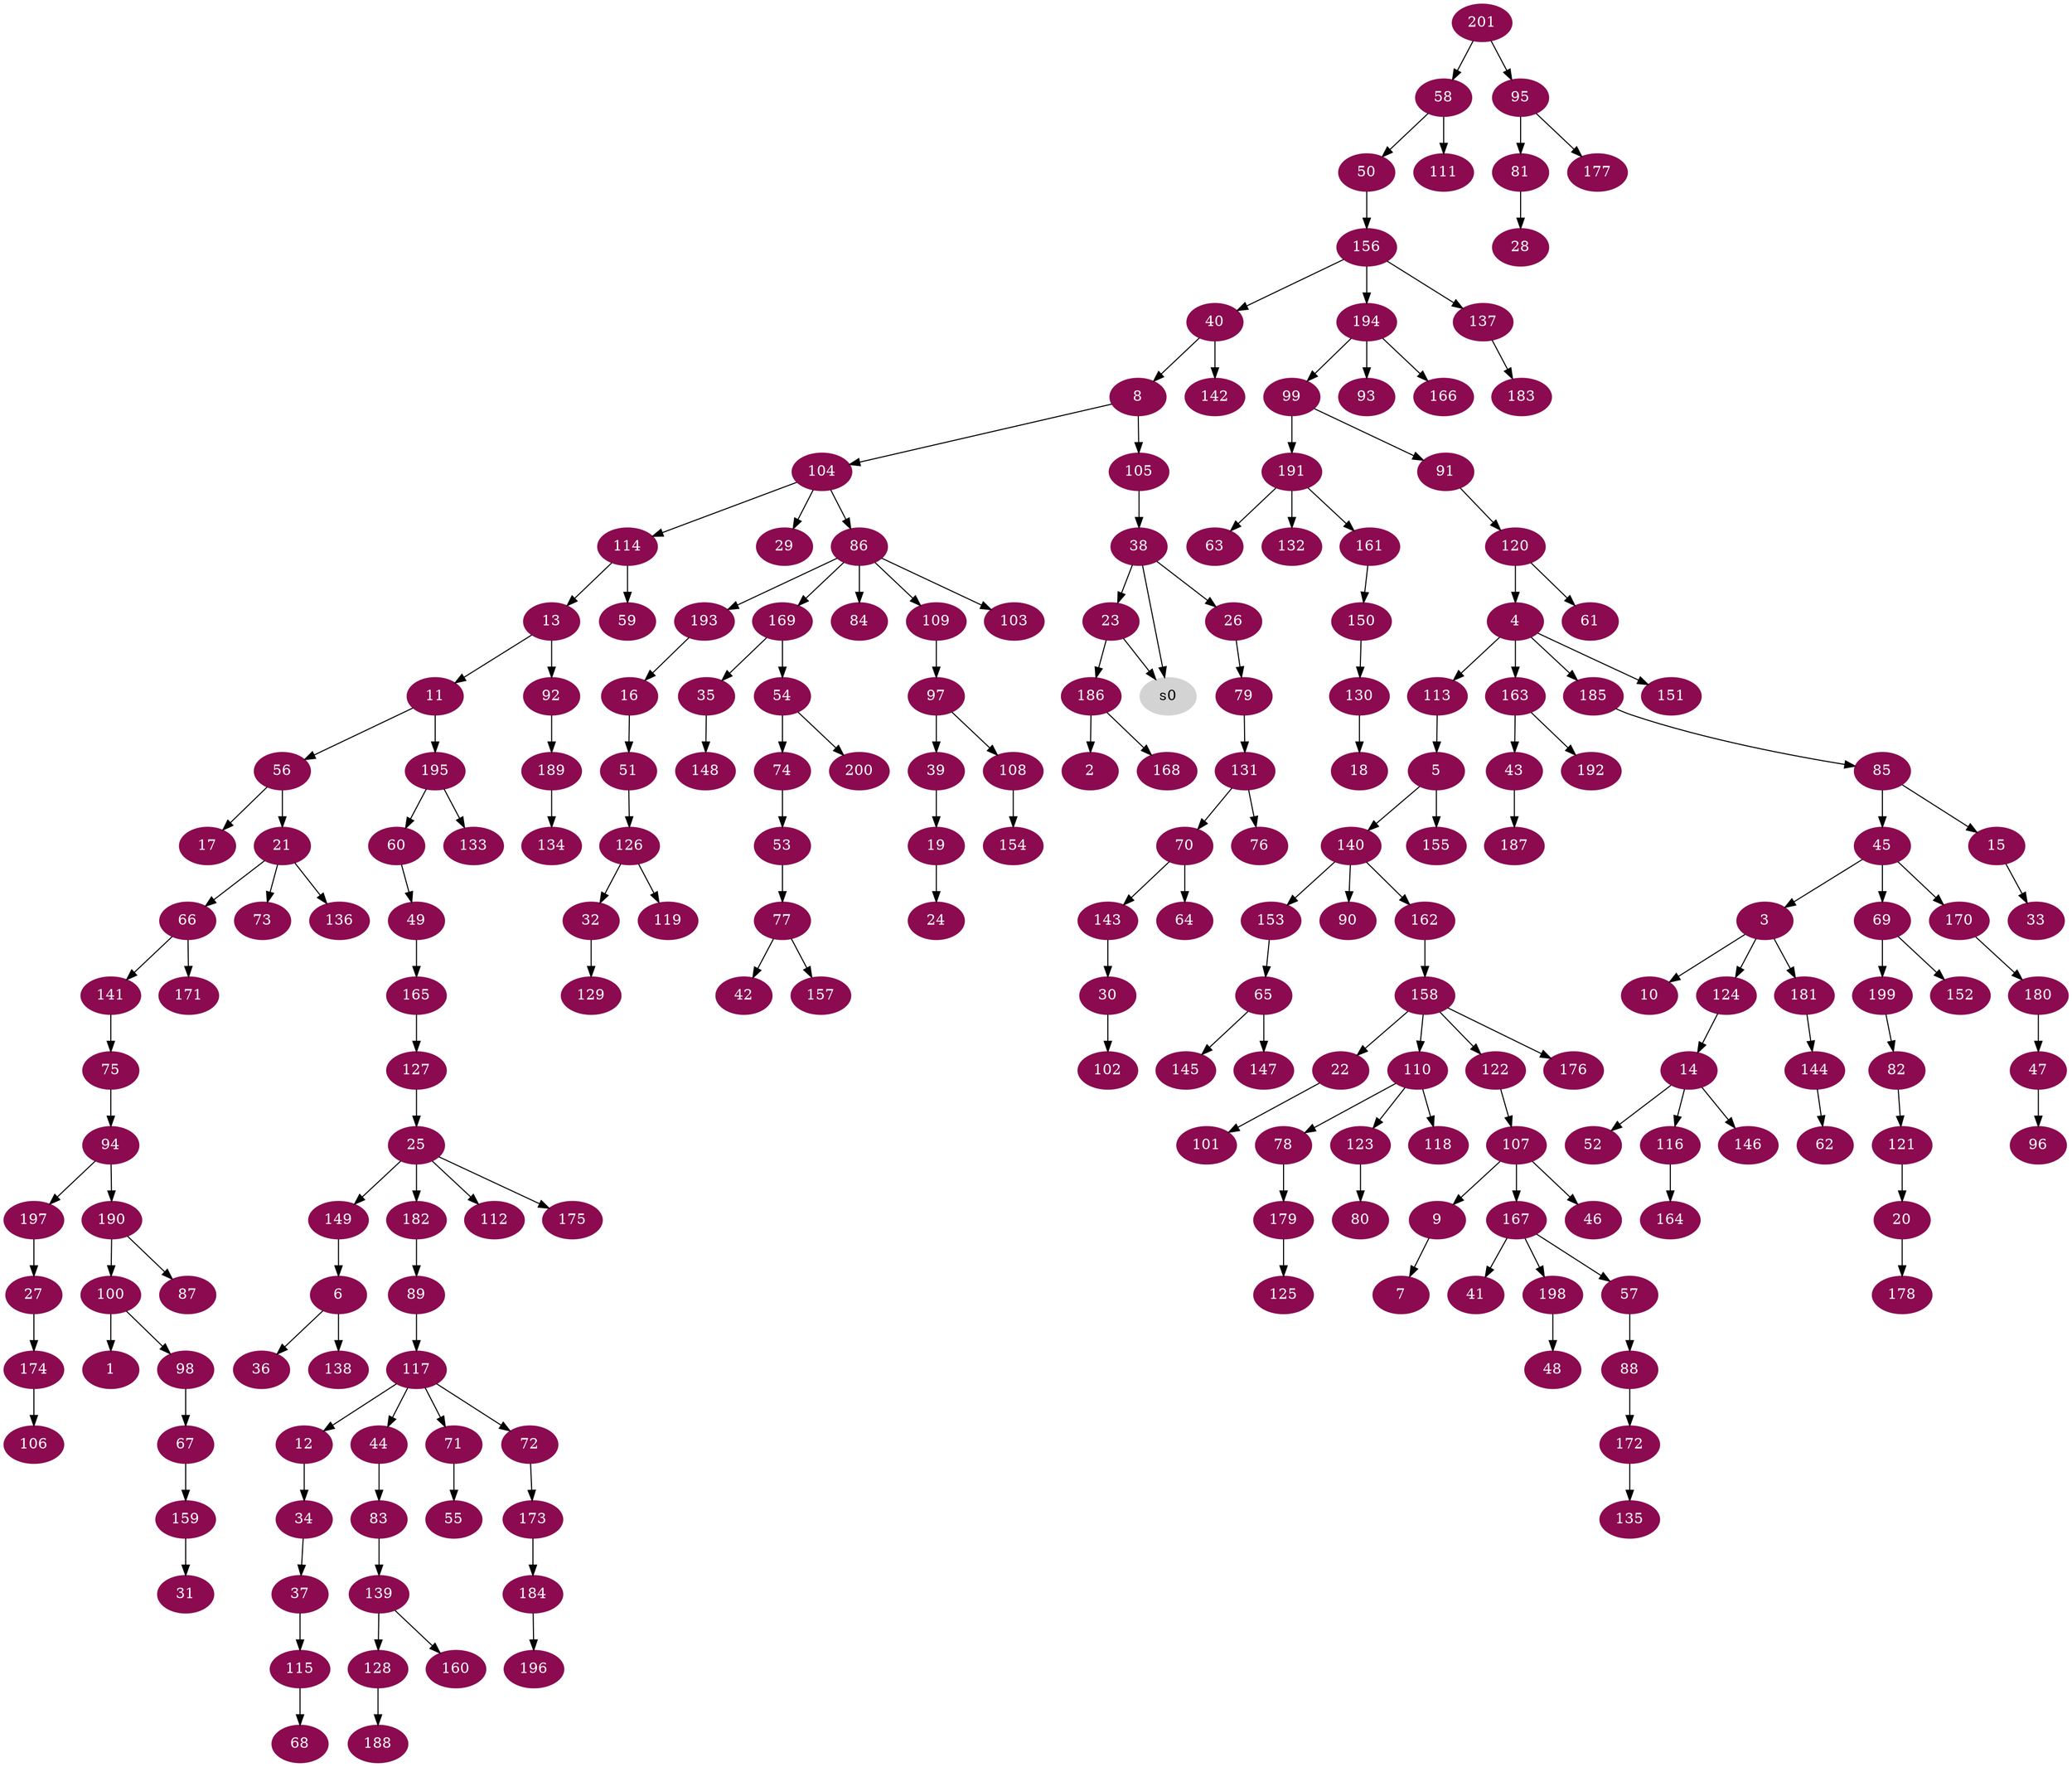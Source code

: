 digraph G {
node [color=deeppink4, style=filled, fontcolor=white];
100 -> 1;
186 -> 2;
45 -> 3;
120 -> 4;
113 -> 5;
149 -> 6;
9 -> 7;
40 -> 8;
107 -> 9;
3 -> 10;
13 -> 11;
117 -> 12;
114 -> 13;
124 -> 14;
85 -> 15;
193 -> 16;
56 -> 17;
130 -> 18;
39 -> 19;
121 -> 20;
56 -> 21;
158 -> 22;
38 -> 23;
19 -> 24;
127 -> 25;
38 -> 26;
197 -> 27;
81 -> 28;
104 -> 29;
143 -> 30;
159 -> 31;
126 -> 32;
15 -> 33;
12 -> 34;
169 -> 35;
6 -> 36;
34 -> 37;
105 -> 38;
97 -> 39;
156 -> 40;
167 -> 41;
77 -> 42;
163 -> 43;
117 -> 44;
85 -> 45;
107 -> 46;
180 -> 47;
198 -> 48;
60 -> 49;
58 -> 50;
16 -> 51;
14 -> 52;
74 -> 53;
169 -> 54;
71 -> 55;
11 -> 56;
167 -> 57;
201 -> 58;
114 -> 59;
195 -> 60;
120 -> 61;
144 -> 62;
191 -> 63;
70 -> 64;
153 -> 65;
21 -> 66;
98 -> 67;
115 -> 68;
45 -> 69;
131 -> 70;
117 -> 71;
117 -> 72;
21 -> 73;
54 -> 74;
141 -> 75;
131 -> 76;
53 -> 77;
110 -> 78;
26 -> 79;
123 -> 80;
95 -> 81;
199 -> 82;
44 -> 83;
86 -> 84;
185 -> 85;
104 -> 86;
190 -> 87;
57 -> 88;
182 -> 89;
140 -> 90;
99 -> 91;
13 -> 92;
194 -> 93;
75 -> 94;
201 -> 95;
47 -> 96;
109 -> 97;
100 -> 98;
194 -> 99;
190 -> 100;
22 -> 101;
30 -> 102;
86 -> 103;
8 -> 104;
8 -> 105;
174 -> 106;
122 -> 107;
97 -> 108;
86 -> 109;
158 -> 110;
58 -> 111;
25 -> 112;
4 -> 113;
104 -> 114;
37 -> 115;
14 -> 116;
89 -> 117;
110 -> 118;
126 -> 119;
91 -> 120;
82 -> 121;
158 -> 122;
110 -> 123;
3 -> 124;
179 -> 125;
51 -> 126;
165 -> 127;
139 -> 128;
32 -> 129;
150 -> 130;
79 -> 131;
191 -> 132;
195 -> 133;
189 -> 134;
172 -> 135;
21 -> 136;
156 -> 137;
6 -> 138;
83 -> 139;
5 -> 140;
66 -> 141;
40 -> 142;
70 -> 143;
181 -> 144;
65 -> 145;
14 -> 146;
65 -> 147;
35 -> 148;
25 -> 149;
161 -> 150;
4 -> 151;
69 -> 152;
140 -> 153;
108 -> 154;
5 -> 155;
50 -> 156;
77 -> 157;
162 -> 158;
67 -> 159;
139 -> 160;
191 -> 161;
140 -> 162;
4 -> 163;
116 -> 164;
49 -> 165;
194 -> 166;
107 -> 167;
186 -> 168;
86 -> 169;
45 -> 170;
66 -> 171;
88 -> 172;
72 -> 173;
27 -> 174;
25 -> 175;
158 -> 176;
95 -> 177;
20 -> 178;
78 -> 179;
170 -> 180;
3 -> 181;
25 -> 182;
137 -> 183;
173 -> 184;
4 -> 185;
23 -> 186;
43 -> 187;
128 -> 188;
92 -> 189;
94 -> 190;
99 -> 191;
163 -> 192;
86 -> 193;
156 -> 194;
11 -> 195;
184 -> 196;
94 -> 197;
167 -> 198;
69 -> 199;
54 -> 200;
node [color=lightgrey, style=filled, fontcolor=black];
23 -> s0;
38 -> s0;
}
